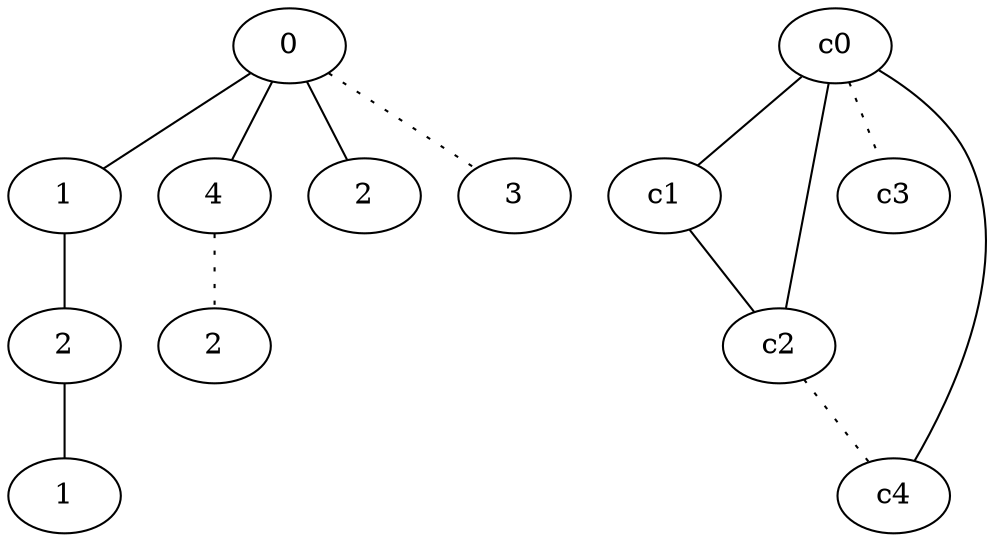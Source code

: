 graph {
a0[label=0];
a1[label=1];
a2[label=2];
a3[label=1];
a4[label=4];
a5[label=2];
a6[label=2];
a7[label=3];
a0 -- a1;
a0 -- a4;
a0 -- a6;
a0 -- a7 [style=dotted];
a1 -- a2;
a2 -- a3;
a4 -- a5 [style=dotted];
c0 -- c1;
c0 -- c2;
c0 -- c3 [style=dotted];
c0 -- c4;
c1 -- c2;
c2 -- c4 [style=dotted];
}

